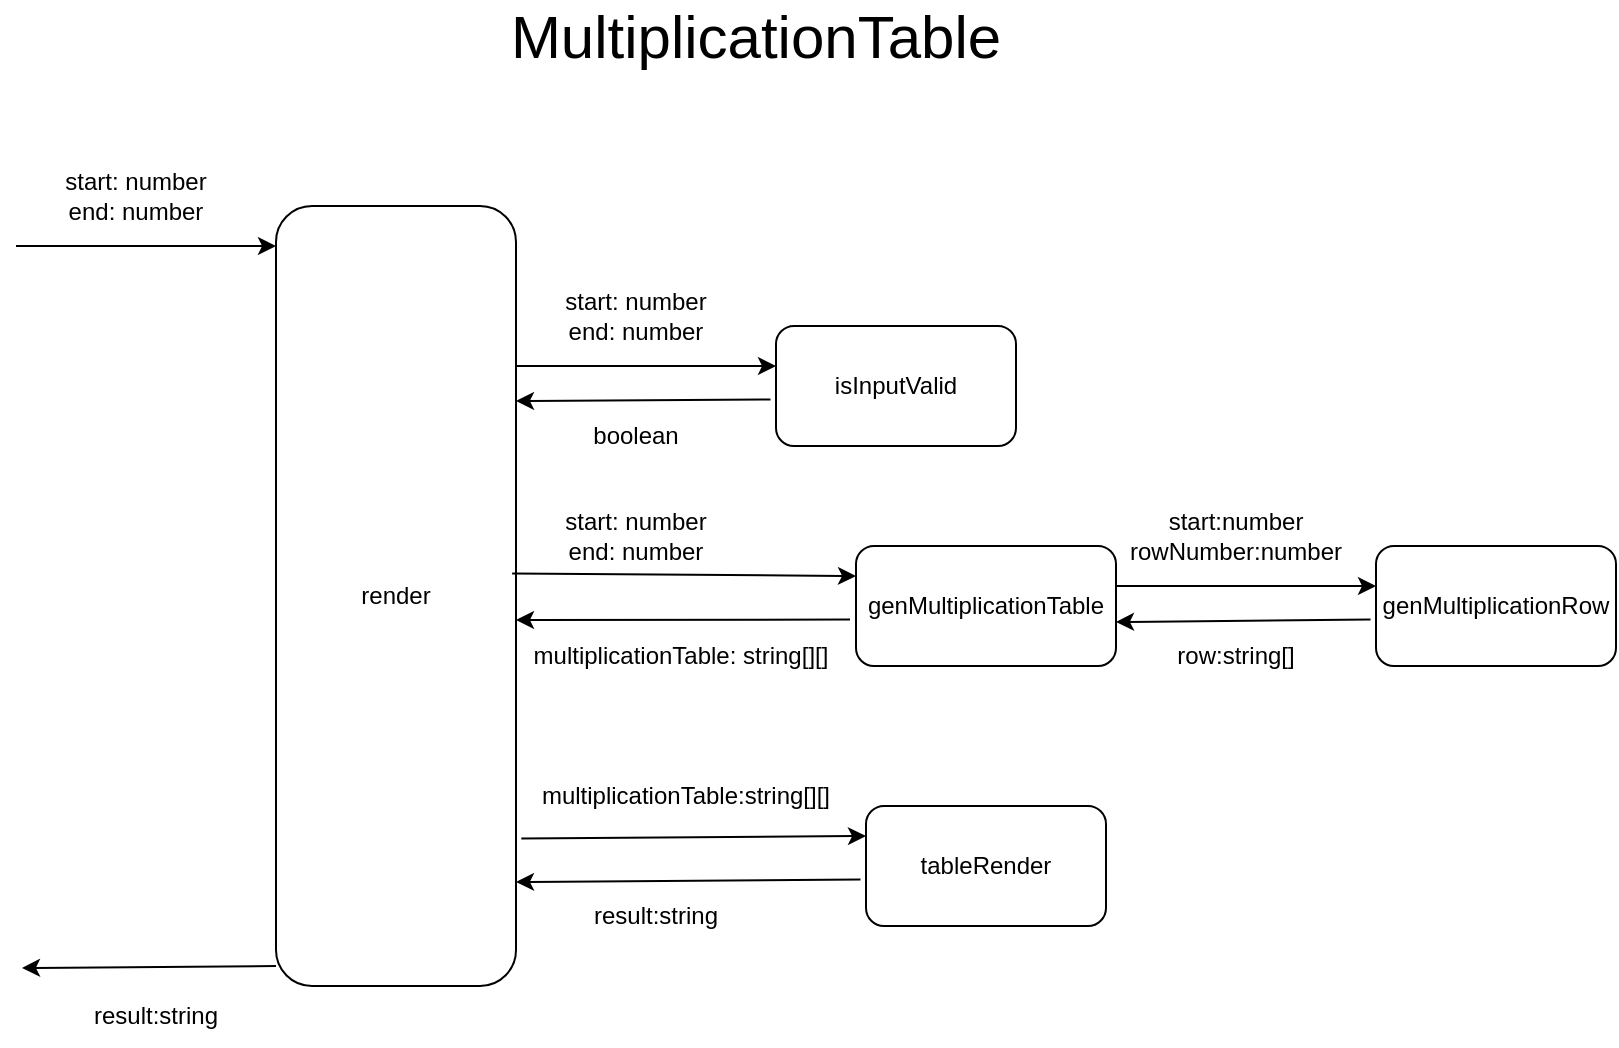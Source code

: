 <mxfile version="24.8.3">
  <diagram name="Page-1" id="hFk0t2kClv_VIicD1bxA">
    <mxGraphModel dx="1209" dy="722" grid="1" gridSize="10" guides="1" tooltips="1" connect="1" arrows="1" fold="1" page="1" pageScale="1" pageWidth="850" pageHeight="1100" math="0" shadow="0">
      <root>
        <mxCell id="0" />
        <mxCell id="1" parent="0" />
        <mxCell id="FyY2jl6Rk4GBpOskJA4_-3" value="" style="endArrow=classic;html=1;rounded=0;" edge="1" parent="1">
          <mxGeometry width="50" height="50" relative="1" as="geometry">
            <mxPoint x="30" y="180" as="sourcePoint" />
            <mxPoint x="160" y="180" as="targetPoint" />
          </mxGeometry>
        </mxCell>
        <mxCell id="FyY2jl6Rk4GBpOskJA4_-4" value="start: number &#xa;end: number" style="text;strokeColor=none;align=center;fillColor=none;html=1;verticalAlign=middle;whiteSpace=wrap;rounded=0;" vertex="1" parent="1">
          <mxGeometry x="40" y="140" width="100" height="30" as="geometry" />
        </mxCell>
        <mxCell id="FyY2jl6Rk4GBpOskJA4_-7" value="" style="endArrow=classic;html=1;rounded=0;" edge="1" parent="1">
          <mxGeometry width="50" height="50" relative="1" as="geometry">
            <mxPoint x="280" y="240" as="sourcePoint" />
            <mxPoint x="410" y="240" as="targetPoint" />
          </mxGeometry>
        </mxCell>
        <mxCell id="FyY2jl6Rk4GBpOskJA4_-8" value="start: number &#xa;end: number" style="text;strokeColor=none;align=center;fillColor=none;html=1;verticalAlign=middle;whiteSpace=wrap;rounded=0;" vertex="1" parent="1">
          <mxGeometry x="290" y="200" width="100" height="30" as="geometry" />
        </mxCell>
        <mxCell id="FyY2jl6Rk4GBpOskJA4_-9" value="render" style="rounded=1;whiteSpace=wrap;html=1;" vertex="1" parent="1">
          <mxGeometry x="160" y="160" width="120" height="390" as="geometry" />
        </mxCell>
        <mxCell id="FyY2jl6Rk4GBpOskJA4_-10" value="isInputValid" style="rounded=1;whiteSpace=wrap;html=1;" vertex="1" parent="1">
          <mxGeometry x="410" y="220" width="120" height="60" as="geometry" />
        </mxCell>
        <mxCell id="FyY2jl6Rk4GBpOskJA4_-11" value="" style="endArrow=classic;html=1;rounded=0;exitX=-0.023;exitY=0.613;exitDx=0;exitDy=0;entryX=1;entryY=0.25;entryDx=0;entryDy=0;exitPerimeter=0;" edge="1" parent="1" source="FyY2jl6Rk4GBpOskJA4_-10" target="FyY2jl6Rk4GBpOskJA4_-9">
          <mxGeometry width="50" height="50" relative="1" as="geometry">
            <mxPoint x="390" y="250" as="sourcePoint" />
            <mxPoint x="390" y="310" as="targetPoint" />
          </mxGeometry>
        </mxCell>
        <mxCell id="FyY2jl6Rk4GBpOskJA4_-13" value="boolean" style="text;strokeColor=none;align=center;fillColor=none;html=1;verticalAlign=middle;whiteSpace=wrap;rounded=0;" vertex="1" parent="1">
          <mxGeometry x="310" y="260" width="60" height="30" as="geometry" />
        </mxCell>
        <mxCell id="FyY2jl6Rk4GBpOskJA4_-15" value="" style="endArrow=classic;html=1;rounded=0;entryX=0;entryY=0.25;entryDx=0;entryDy=0;exitX=0.984;exitY=0.471;exitDx=0;exitDy=0;exitPerimeter=0;" edge="1" parent="1" source="FyY2jl6Rk4GBpOskJA4_-9" target="FyY2jl6Rk4GBpOskJA4_-17">
          <mxGeometry width="50" height="50" relative="1" as="geometry">
            <mxPoint x="280" y="350" as="sourcePoint" />
            <mxPoint x="410" y="350" as="targetPoint" />
          </mxGeometry>
        </mxCell>
        <mxCell id="FyY2jl6Rk4GBpOskJA4_-16" value="start: number &#xa;end: number" style="text;strokeColor=none;align=center;fillColor=none;html=1;verticalAlign=middle;whiteSpace=wrap;rounded=0;" vertex="1" parent="1">
          <mxGeometry x="290" y="310" width="100" height="30" as="geometry" />
        </mxCell>
        <mxCell id="FyY2jl6Rk4GBpOskJA4_-17" value="genMultiplicationTable" style="rounded=1;whiteSpace=wrap;html=1;" vertex="1" parent="1">
          <mxGeometry x="450" y="330" width="130" height="60" as="geometry" />
        </mxCell>
        <mxCell id="FyY2jl6Rk4GBpOskJA4_-18" value="" style="endArrow=classic;html=1;rounded=0;exitX=-0.023;exitY=0.613;exitDx=0;exitDy=0;exitPerimeter=0;" edge="1" parent="1" source="FyY2jl6Rk4GBpOskJA4_-17">
          <mxGeometry width="50" height="50" relative="1" as="geometry">
            <mxPoint x="390" y="360" as="sourcePoint" />
            <mxPoint x="280" y="367" as="targetPoint" />
          </mxGeometry>
        </mxCell>
        <mxCell id="FyY2jl6Rk4GBpOskJA4_-19" value="multiplicationTable: string[][]" style="text;strokeColor=none;align=center;fillColor=none;html=1;verticalAlign=middle;whiteSpace=wrap;rounded=0;" vertex="1" parent="1">
          <mxGeometry x="285" y="370" width="155" height="30" as="geometry" />
        </mxCell>
        <mxCell id="FyY2jl6Rk4GBpOskJA4_-21" value="" style="endArrow=classic;html=1;rounded=0;" edge="1" parent="1">
          <mxGeometry width="50" height="50" relative="1" as="geometry">
            <mxPoint x="580" y="350" as="sourcePoint" />
            <mxPoint x="710" y="350" as="targetPoint" />
          </mxGeometry>
        </mxCell>
        <mxCell id="FyY2jl6Rk4GBpOskJA4_-22" value="start:number&lt;div&gt;rowNumber:number&lt;/div&gt;" style="text;strokeColor=none;align=center;fillColor=none;html=1;verticalAlign=middle;whiteSpace=wrap;rounded=0;" vertex="1" parent="1">
          <mxGeometry x="590" y="310" width="100" height="30" as="geometry" />
        </mxCell>
        <mxCell id="FyY2jl6Rk4GBpOskJA4_-23" value="genMultiplicationRow" style="rounded=1;whiteSpace=wrap;html=1;" vertex="1" parent="1">
          <mxGeometry x="710" y="330" width="120" height="60" as="geometry" />
        </mxCell>
        <mxCell id="FyY2jl6Rk4GBpOskJA4_-24" value="" style="endArrow=classic;html=1;rounded=0;exitX=-0.023;exitY=0.613;exitDx=0;exitDy=0;entryX=1;entryY=0.25;entryDx=0;entryDy=0;exitPerimeter=0;" edge="1" parent="1" source="FyY2jl6Rk4GBpOskJA4_-23">
          <mxGeometry width="50" height="50" relative="1" as="geometry">
            <mxPoint x="690" y="360" as="sourcePoint" />
            <mxPoint x="580" y="368" as="targetPoint" />
          </mxGeometry>
        </mxCell>
        <mxCell id="FyY2jl6Rk4GBpOskJA4_-25" value="row:string[]" style="text;strokeColor=none;align=center;fillColor=none;html=1;verticalAlign=middle;whiteSpace=wrap;rounded=0;" vertex="1" parent="1">
          <mxGeometry x="610" y="370" width="60" height="30" as="geometry" />
        </mxCell>
        <mxCell id="FyY2jl6Rk4GBpOskJA4_-26" value="" style="endArrow=classic;html=1;rounded=0;entryX=0;entryY=0.25;entryDx=0;entryDy=0;exitX=1.022;exitY=0.811;exitDx=0;exitDy=0;exitPerimeter=0;" edge="1" parent="1" source="FyY2jl6Rk4GBpOskJA4_-9" target="FyY2jl6Rk4GBpOskJA4_-28">
          <mxGeometry width="50" height="50" relative="1" as="geometry">
            <mxPoint x="280" y="480" as="sourcePoint" />
            <mxPoint x="410" y="480" as="targetPoint" />
          </mxGeometry>
        </mxCell>
        <mxCell id="FyY2jl6Rk4GBpOskJA4_-27" value="multiplicationTable:string[][]" style="text;strokeColor=none;align=center;fillColor=none;html=1;verticalAlign=middle;whiteSpace=wrap;rounded=0;" vertex="1" parent="1">
          <mxGeometry x="280" y="440" width="170" height="30" as="geometry" />
        </mxCell>
        <mxCell id="FyY2jl6Rk4GBpOskJA4_-28" value="tableRender" style="rounded=1;whiteSpace=wrap;html=1;" vertex="1" parent="1">
          <mxGeometry x="455" y="460" width="120" height="60" as="geometry" />
        </mxCell>
        <mxCell id="FyY2jl6Rk4GBpOskJA4_-29" value="" style="endArrow=classic;html=1;rounded=0;exitX=-0.023;exitY=0.613;exitDx=0;exitDy=0;entryX=1;entryY=0.25;entryDx=0;entryDy=0;exitPerimeter=0;" edge="1" parent="1" source="FyY2jl6Rk4GBpOskJA4_-28">
          <mxGeometry width="50" height="50" relative="1" as="geometry">
            <mxPoint x="390" y="490" as="sourcePoint" />
            <mxPoint x="280" y="498" as="targetPoint" />
          </mxGeometry>
        </mxCell>
        <mxCell id="FyY2jl6Rk4GBpOskJA4_-30" value="result:string" style="text;strokeColor=none;align=center;fillColor=none;html=1;verticalAlign=middle;whiteSpace=wrap;rounded=0;" vertex="1" parent="1">
          <mxGeometry x="310" y="500" width="80" height="30" as="geometry" />
        </mxCell>
        <mxCell id="FyY2jl6Rk4GBpOskJA4_-31" value="" style="endArrow=classic;html=1;rounded=0;exitX=-0.023;exitY=0.613;exitDx=0;exitDy=0;entryX=1;entryY=0.25;entryDx=0;entryDy=0;exitPerimeter=0;" edge="1" parent="1">
          <mxGeometry width="50" height="50" relative="1" as="geometry">
            <mxPoint x="160" y="540" as="sourcePoint" />
            <mxPoint x="33" y="541" as="targetPoint" />
          </mxGeometry>
        </mxCell>
        <mxCell id="FyY2jl6Rk4GBpOskJA4_-34" value="result:string" style="text;strokeColor=none;align=center;fillColor=none;html=1;verticalAlign=middle;whiteSpace=wrap;rounded=0;" vertex="1" parent="1">
          <mxGeometry x="60" y="550" width="80" height="30" as="geometry" />
        </mxCell>
        <mxCell id="FyY2jl6Rk4GBpOskJA4_-35" value="MultiplicationTable" style="text;strokeColor=none;align=center;fillColor=none;html=1;verticalAlign=middle;whiteSpace=wrap;rounded=0;fontSize=30;" vertex="1" parent="1">
          <mxGeometry x="370" y="60" width="60" height="30" as="geometry" />
        </mxCell>
      </root>
    </mxGraphModel>
  </diagram>
</mxfile>
